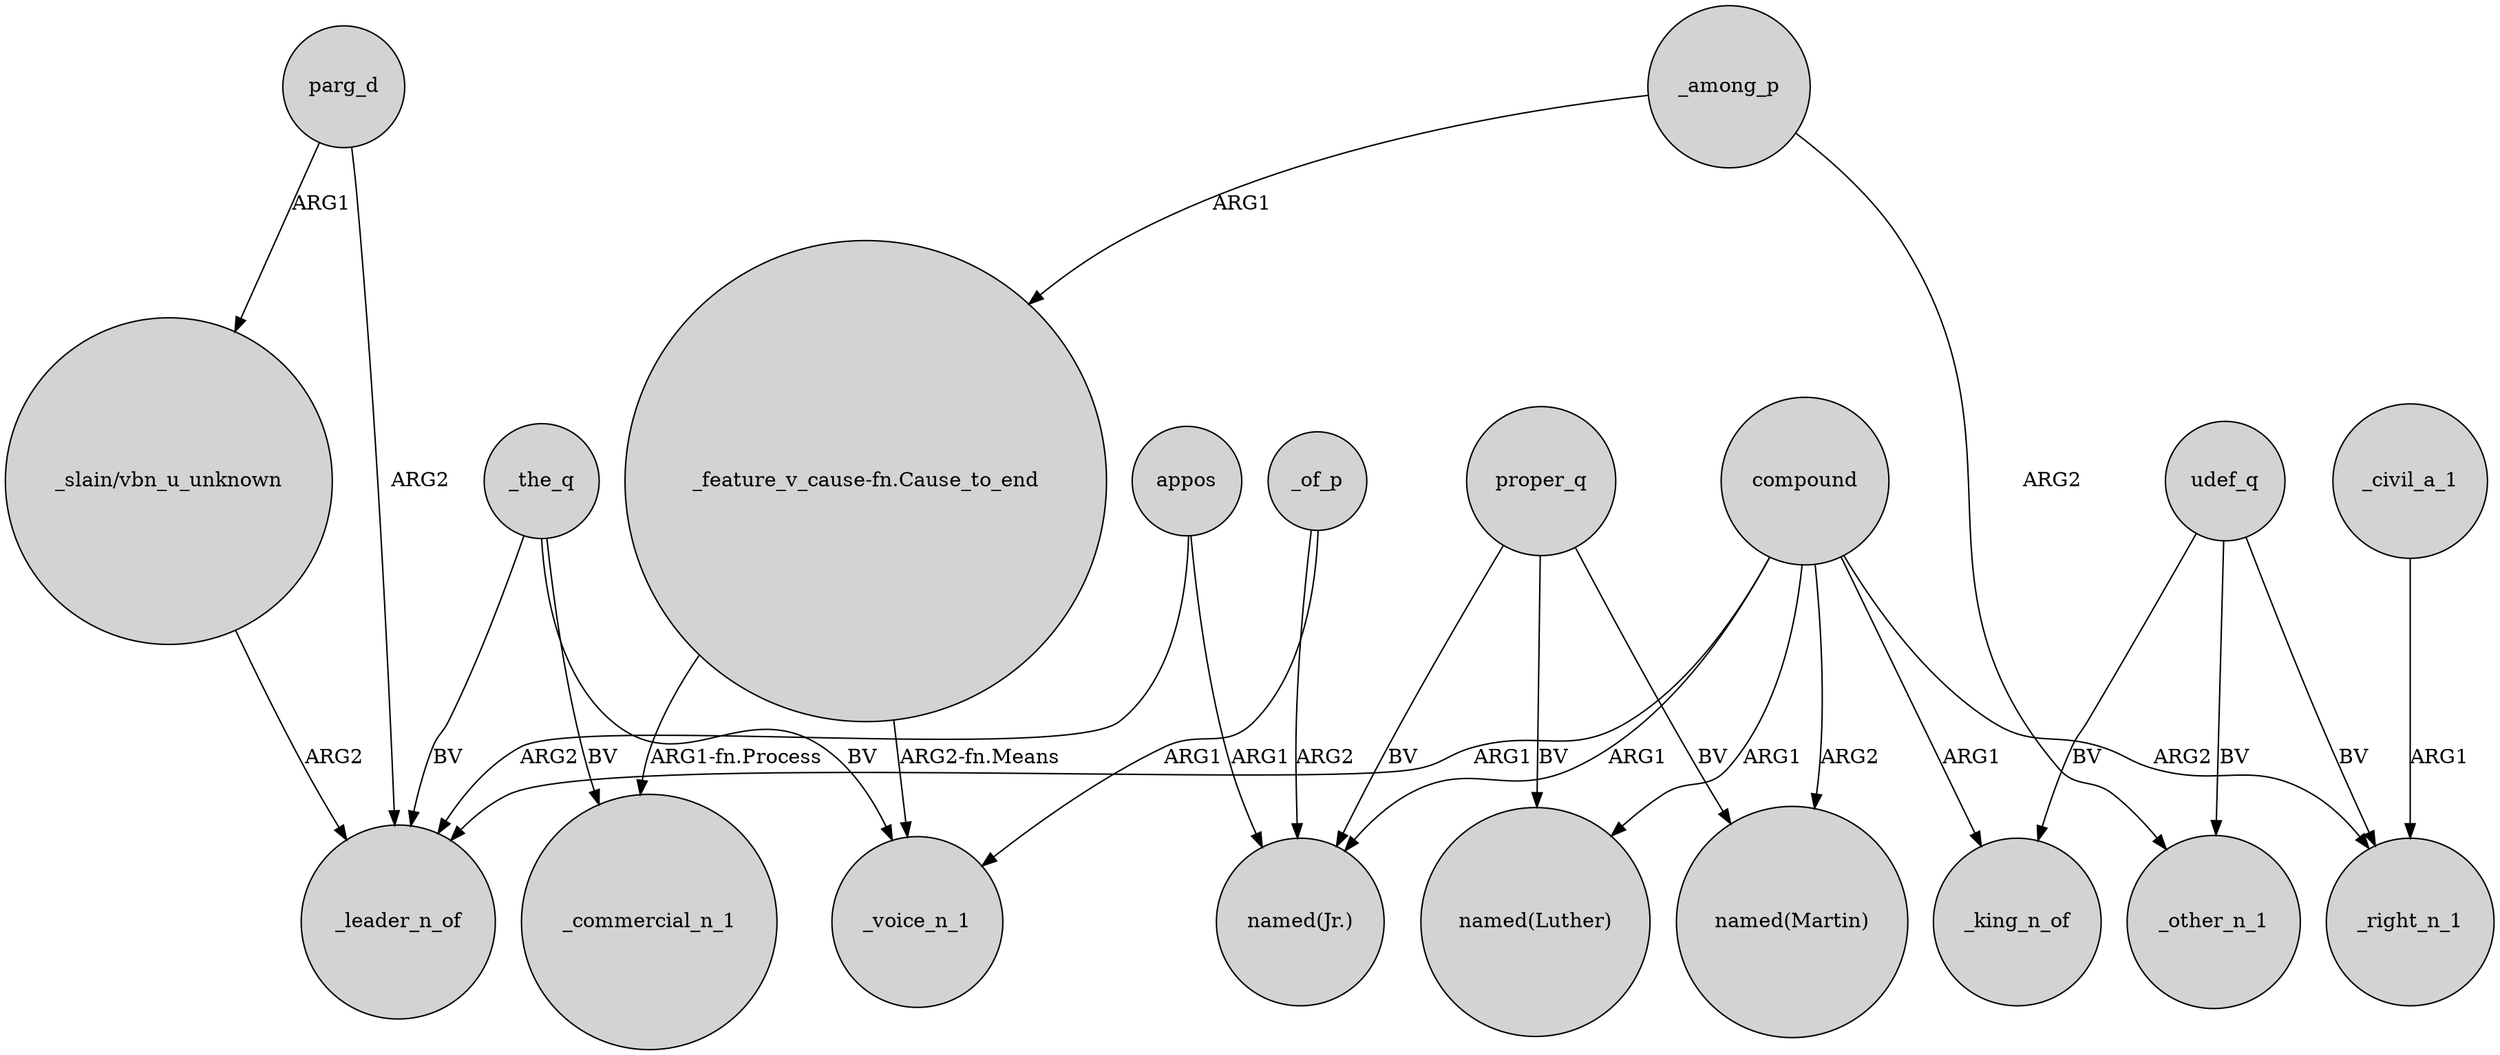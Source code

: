 digraph {
	node [shape=circle style=filled]
	udef_q -> _king_n_of [label=BV]
	_the_q -> _leader_n_of [label=BV]
	appos -> _leader_n_of [label=ARG2]
	compound -> "named(Martin)" [label=ARG2]
	appos -> "named(Jr.)" [label=ARG1]
	compound -> _king_n_of [label=ARG1]
	_the_q -> _commercial_n_1 [label=BV]
	parg_d -> "_slain/vbn_u_unknown" [label=ARG1]
	udef_q -> _other_n_1 [label=BV]
	proper_q -> "named(Jr.)" [label=BV]
	udef_q -> _right_n_1 [label=BV]
	compound -> _right_n_1 [label=ARG2]
	"_feature_v_cause-fn.Cause_to_end" -> _commercial_n_1 [label="ARG1-fn.Process"]
	_among_p -> "_feature_v_cause-fn.Cause_to_end" [label=ARG1]
	"_slain/vbn_u_unknown" -> _leader_n_of [label=ARG2]
	parg_d -> _leader_n_of [label=ARG2]
	_the_q -> _voice_n_1 [label=BV]
	"_feature_v_cause-fn.Cause_to_end" -> _voice_n_1 [label="ARG2-fn.Means"]
	_civil_a_1 -> _right_n_1 [label=ARG1]
	proper_q -> "named(Martin)" [label=BV]
	_of_p -> _voice_n_1 [label=ARG1]
	_of_p -> "named(Jr.)" [label=ARG2]
	proper_q -> "named(Luther)" [label=BV]
	compound -> _leader_n_of [label=ARG1]
	_among_p -> _other_n_1 [label=ARG2]
	compound -> "named(Luther)" [label=ARG1]
	compound -> "named(Jr.)" [label=ARG1]
}
